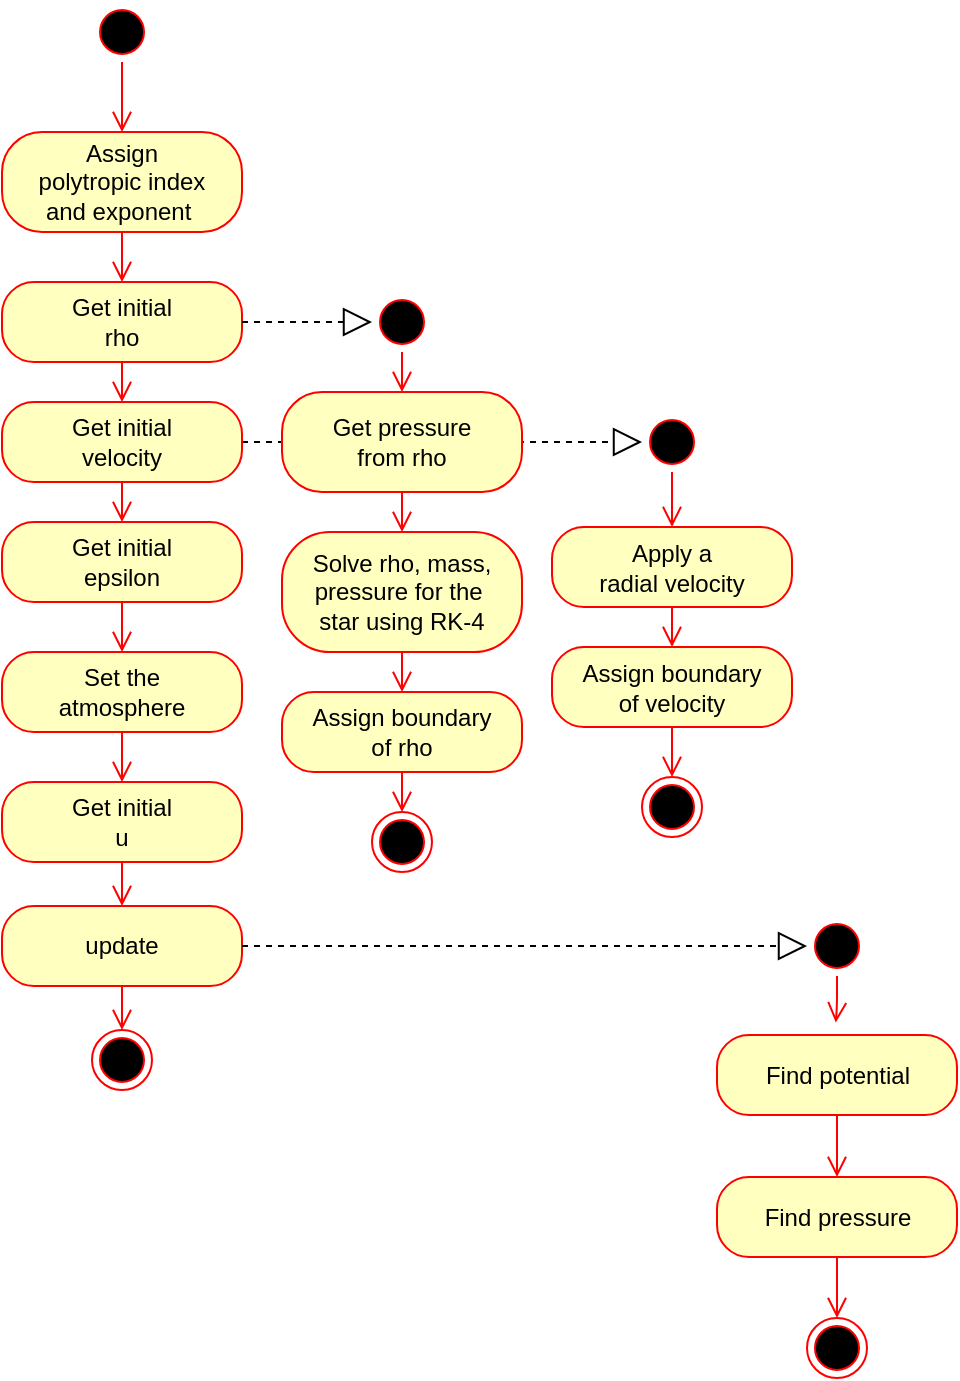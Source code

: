 <mxfile version="11.0.2" type="device"><diagram id="HJC59kZ3UDextgYYEqrs" name="Page-1"><mxGraphModel dx="1221" dy="646" grid="1" gridSize="10" guides="1" tooltips="1" connect="1" arrows="1" fold="1" page="1" pageScale="1" pageWidth="827" pageHeight="1169" math="0" shadow="0"><root><mxCell id="0"/><mxCell id="1" parent="0"/><mxCell id="UA2UZu3-s4ATLvxtOBce-9" value="" style="endArrow=block;dashed=1;endFill=0;endSize=12;html=1;exitX=1;exitY=0.5;exitDx=0;exitDy=0;entryX=0;entryY=0.5;entryDx=0;entryDy=0;" edge="1" parent="1" source="cPXW4X3ztxx6tl77pmaA-7" target="feuBrtXu7ykiKsnzivXw-1"><mxGeometry width="160" relative="1" as="geometry"><mxPoint x="470" y="210" as="sourcePoint"/><mxPoint x="630" y="210" as="targetPoint"/></mxGeometry></mxCell><mxCell id="cPXW4X3ztxx6tl77pmaA-1" value="" style="ellipse;html=1;shape=startState;fillColor=#000000;strokeColor=#ff0000;" parent="1" vertex="1"><mxGeometry x="200" y="51" width="30" height="30" as="geometry"/></mxCell><mxCell id="cPXW4X3ztxx6tl77pmaA-2" value="" style="edgeStyle=orthogonalEdgeStyle;html=1;verticalAlign=bottom;endArrow=open;endSize=8;strokeColor=#ff0000;entryX=0.5;entryY=0;entryDx=0;entryDy=0;" parent="1" source="cPXW4X3ztxx6tl77pmaA-1" target="cPXW4X3ztxx6tl77pmaA-3" edge="1"><mxGeometry relative="1" as="geometry"><mxPoint x="215" y="141" as="targetPoint"/></mxGeometry></mxCell><mxCell id="cPXW4X3ztxx6tl77pmaA-3" value="Assign&lt;br&gt;polytropic index&lt;br&gt;and exponent&amp;nbsp;" style="rounded=1;whiteSpace=wrap;html=1;arcSize=40;fontColor=#000000;fillColor=#ffffc0;strokeColor=#ff0000;" parent="1" vertex="1"><mxGeometry x="155" y="116" width="120" height="50" as="geometry"/></mxCell><mxCell id="cPXW4X3ztxx6tl77pmaA-4" value="" style="edgeStyle=orthogonalEdgeStyle;html=1;verticalAlign=bottom;endArrow=open;endSize=8;strokeColor=#ff0000;entryX=0.5;entryY=0;entryDx=0;entryDy=0;" parent="1" source="cPXW4X3ztxx6tl77pmaA-3" target="cPXW4X3ztxx6tl77pmaA-5" edge="1"><mxGeometry relative="1" as="geometry"><mxPoint x="215" y="271" as="targetPoint"/></mxGeometry></mxCell><mxCell id="cPXW4X3ztxx6tl77pmaA-5" value="Get initial&lt;br&gt;rho" style="rounded=1;whiteSpace=wrap;html=1;arcSize=40;fontColor=#000000;fillColor=#ffffc0;strokeColor=#ff0000;" parent="1" vertex="1"><mxGeometry x="155" y="191" width="120" height="40" as="geometry"/></mxCell><mxCell id="cPXW4X3ztxx6tl77pmaA-6" value="" style="edgeStyle=orthogonalEdgeStyle;html=1;verticalAlign=bottom;endArrow=open;endSize=8;strokeColor=#ff0000;entryX=0.5;entryY=0;entryDx=0;entryDy=0;" parent="1" source="cPXW4X3ztxx6tl77pmaA-5" target="cPXW4X3ztxx6tl77pmaA-7" edge="1"><mxGeometry relative="1" as="geometry"><mxPoint x="215" y="391" as="targetPoint"/></mxGeometry></mxCell><mxCell id="cPXW4X3ztxx6tl77pmaA-7" value="Get initial&lt;br&gt;velocity" style="rounded=1;whiteSpace=wrap;html=1;arcSize=40;fontColor=#000000;fillColor=#ffffc0;strokeColor=#ff0000;" parent="1" vertex="1"><mxGeometry x="155" y="251" width="120" height="40" as="geometry"/></mxCell><mxCell id="cPXW4X3ztxx6tl77pmaA-8" value="" style="edgeStyle=orthogonalEdgeStyle;html=1;verticalAlign=bottom;endArrow=open;endSize=8;strokeColor=#ff0000;entryX=0.5;entryY=0;entryDx=0;entryDy=0;" parent="1" source="cPXW4X3ztxx6tl77pmaA-7" target="cPXW4X3ztxx6tl77pmaA-9" edge="1"><mxGeometry relative="1" as="geometry"><mxPoint x="215" y="521" as="targetPoint"/></mxGeometry></mxCell><mxCell id="cPXW4X3ztxx6tl77pmaA-9" value="Get initial&lt;br&gt;epsilon" style="rounded=1;whiteSpace=wrap;html=1;arcSize=40;fontColor=#000000;fillColor=#ffffc0;strokeColor=#ff0000;" parent="1" vertex="1"><mxGeometry x="155" y="311" width="120" height="40" as="geometry"/></mxCell><mxCell id="cPXW4X3ztxx6tl77pmaA-10" value="" style="edgeStyle=orthogonalEdgeStyle;html=1;verticalAlign=bottom;endArrow=open;endSize=8;strokeColor=#ff0000;entryX=0.5;entryY=0;entryDx=0;entryDy=0;" parent="1" source="cPXW4X3ztxx6tl77pmaA-9" target="cPXW4X3ztxx6tl77pmaA-11" edge="1"><mxGeometry relative="1" as="geometry"><mxPoint x="215" y="651" as="targetPoint"/></mxGeometry></mxCell><mxCell id="cPXW4X3ztxx6tl77pmaA-11" value="Set the&lt;br&gt;atmosphere" style="rounded=1;whiteSpace=wrap;html=1;arcSize=40;fontColor=#000000;fillColor=#ffffc0;strokeColor=#ff0000;" parent="1" vertex="1"><mxGeometry x="155" y="376" width="120" height="40" as="geometry"/></mxCell><mxCell id="cPXW4X3ztxx6tl77pmaA-12" value="" style="edgeStyle=orthogonalEdgeStyle;html=1;verticalAlign=bottom;endArrow=open;endSize=8;strokeColor=#ff0000;entryX=0.5;entryY=0;entryDx=0;entryDy=0;" parent="1" source="cPXW4X3ztxx6tl77pmaA-11" target="cPXW4X3ztxx6tl77pmaA-13" edge="1"><mxGeometry relative="1" as="geometry"><mxPoint x="215" y="761" as="targetPoint"/></mxGeometry></mxCell><mxCell id="cPXW4X3ztxx6tl77pmaA-13" value="Get initial&lt;br&gt;u" style="rounded=1;whiteSpace=wrap;html=1;arcSize=40;fontColor=#000000;fillColor=#ffffc0;strokeColor=#ff0000;" parent="1" vertex="1"><mxGeometry x="155" y="441" width="120" height="40" as="geometry"/></mxCell><mxCell id="cPXW4X3ztxx6tl77pmaA-14" value="" style="edgeStyle=orthogonalEdgeStyle;html=1;verticalAlign=bottom;endArrow=open;endSize=8;strokeColor=#ff0000;entryX=0.5;entryY=0;entryDx=0;entryDy=0;" parent="1" source="cPXW4X3ztxx6tl77pmaA-13" target="cPXW4X3ztxx6tl77pmaA-15" edge="1"><mxGeometry relative="1" as="geometry"><mxPoint x="215" y="871" as="targetPoint"/></mxGeometry></mxCell><mxCell id="cPXW4X3ztxx6tl77pmaA-15" value="update" style="rounded=1;whiteSpace=wrap;html=1;arcSize=40;fontColor=#000000;fillColor=#ffffc0;strokeColor=#ff0000;" parent="1" vertex="1"><mxGeometry x="155" y="503" width="120" height="40" as="geometry"/></mxCell><mxCell id="cPXW4X3ztxx6tl77pmaA-16" value="" style="edgeStyle=orthogonalEdgeStyle;html=1;verticalAlign=bottom;endArrow=open;endSize=8;strokeColor=#ff0000;entryX=0.5;entryY=0;entryDx=0;entryDy=0;" parent="1" source="cPXW4X3ztxx6tl77pmaA-15" target="cPXW4X3ztxx6tl77pmaA-17" edge="1"><mxGeometry relative="1" as="geometry"><mxPoint x="215" y="991" as="targetPoint"/></mxGeometry></mxCell><mxCell id="cPXW4X3ztxx6tl77pmaA-17" value="" style="ellipse;html=1;shape=endState;fillColor=#000000;strokeColor=#ff0000;" parent="1" vertex="1"><mxGeometry x="200" y="565" width="30" height="30" as="geometry"/></mxCell><mxCell id="cPXW4X3ztxx6tl77pmaA-18" value="" style="ellipse;html=1;shape=startState;fillColor=#000000;strokeColor=#ff0000;" parent="1" vertex="1"><mxGeometry x="340" y="196" width="30" height="30" as="geometry"/></mxCell><mxCell id="cPXW4X3ztxx6tl77pmaA-19" value="" style="edgeStyle=orthogonalEdgeStyle;html=1;verticalAlign=bottom;endArrow=open;endSize=8;strokeColor=#ff0000;entryX=0.5;entryY=0;entryDx=0;entryDy=0;" parent="1" source="cPXW4X3ztxx6tl77pmaA-18" target="cPXW4X3ztxx6tl77pmaA-20" edge="1"><mxGeometry relative="1" as="geometry"><mxPoint x="355" y="283.5" as="targetPoint"/></mxGeometry></mxCell><mxCell id="cPXW4X3ztxx6tl77pmaA-20" value="Get pressure&lt;br&gt;from rho" style="rounded=1;whiteSpace=wrap;html=1;arcSize=40;fontColor=#000000;fillColor=#ffffc0;strokeColor=#ff0000;" parent="1" vertex="1"><mxGeometry x="295" y="246" width="120" height="50" as="geometry"/></mxCell><mxCell id="cPXW4X3ztxx6tl77pmaA-21" value="" style="edgeStyle=orthogonalEdgeStyle;html=1;verticalAlign=bottom;endArrow=open;endSize=8;strokeColor=#ff0000;entryX=0.5;entryY=0;entryDx=0;entryDy=0;" parent="1" source="cPXW4X3ztxx6tl77pmaA-20" target="cPXW4X3ztxx6tl77pmaA-24" edge="1"><mxGeometry relative="1" as="geometry"><mxPoint x="355" y="393.5" as="targetPoint"/></mxGeometry></mxCell><mxCell id="cPXW4X3ztxx6tl77pmaA-24" value="Solve rho, mass,&lt;br&gt;pressure for the&amp;nbsp;&lt;br&gt;star using RK-4" style="rounded=1;whiteSpace=wrap;html=1;arcSize=40;fontColor=#000000;fillColor=#ffffc0;strokeColor=#ff0000;" parent="1" vertex="1"><mxGeometry x="295" y="316" width="120" height="60" as="geometry"/></mxCell><mxCell id="cPXW4X3ztxx6tl77pmaA-25" value="" style="edgeStyle=orthogonalEdgeStyle;html=1;verticalAlign=bottom;endArrow=open;endSize=8;strokeColor=#ff0000;entryX=0.5;entryY=0;entryDx=0;entryDy=0;" parent="1" source="cPXW4X3ztxx6tl77pmaA-24" target="cPXW4X3ztxx6tl77pmaA-26" edge="1"><mxGeometry relative="1" as="geometry"><mxPoint x="355" y="513.5" as="targetPoint"/></mxGeometry></mxCell><mxCell id="cPXW4X3ztxx6tl77pmaA-26" value="Assign boundary&lt;br&gt;of rho" style="rounded=1;whiteSpace=wrap;html=1;arcSize=40;fontColor=#000000;fillColor=#ffffc0;strokeColor=#ff0000;" parent="1" vertex="1"><mxGeometry x="295" y="396" width="120" height="40" as="geometry"/></mxCell><mxCell id="cPXW4X3ztxx6tl77pmaA-27" value="" style="edgeStyle=orthogonalEdgeStyle;html=1;verticalAlign=bottom;endArrow=open;endSize=8;strokeColor=#ff0000;entryX=0.5;entryY=0;entryDx=0;entryDy=0;" parent="1" source="cPXW4X3ztxx6tl77pmaA-26" target="cPXW4X3ztxx6tl77pmaA-28" edge="1"><mxGeometry relative="1" as="geometry"><mxPoint x="355" y="633.5" as="targetPoint"/></mxGeometry></mxCell><mxCell id="cPXW4X3ztxx6tl77pmaA-28" value="" style="ellipse;html=1;shape=endState;fillColor=#000000;strokeColor=#ff0000;" parent="1" vertex="1"><mxGeometry x="340" y="456" width="30" height="30" as="geometry"/></mxCell><mxCell id="feuBrtXu7ykiKsnzivXw-1" value="" style="ellipse;html=1;shape=startState;fillColor=#000000;strokeColor=#ff0000;" parent="1" vertex="1"><mxGeometry x="475" y="256" width="30" height="30" as="geometry"/></mxCell><mxCell id="feuBrtXu7ykiKsnzivXw-2" value="" style="edgeStyle=orthogonalEdgeStyle;html=1;verticalAlign=bottom;endArrow=open;endSize=8;strokeColor=#ff0000;entryX=0.5;entryY=0;entryDx=0;entryDy=0;" parent="1" source="feuBrtXu7ykiKsnzivXw-1" target="feuBrtXu7ykiKsnzivXw-3" edge="1"><mxGeometry relative="1" as="geometry"><mxPoint x="490" y="348.5" as="targetPoint"/></mxGeometry></mxCell><mxCell id="feuBrtXu7ykiKsnzivXw-3" value="Apply a&lt;br&gt;radial velocity" style="rounded=1;whiteSpace=wrap;html=1;arcSize=40;fontColor=#000000;fillColor=#ffffc0;strokeColor=#ff0000;" parent="1" vertex="1"><mxGeometry x="430" y="313.5" width="120" height="40" as="geometry"/></mxCell><mxCell id="feuBrtXu7ykiKsnzivXw-4" value="" style="edgeStyle=orthogonalEdgeStyle;html=1;verticalAlign=bottom;endArrow=open;endSize=8;strokeColor=#ff0000;entryX=0.5;entryY=0;entryDx=0;entryDy=0;" parent="1" source="feuBrtXu7ykiKsnzivXw-3" target="feuBrtXu7ykiKsnzivXw-5" edge="1"><mxGeometry relative="1" as="geometry"><mxPoint x="490" y="401" as="targetPoint"/></mxGeometry></mxCell><mxCell id="feuBrtXu7ykiKsnzivXw-5" value="Assign boundary&lt;br&gt;of velocity" style="rounded=1;whiteSpace=wrap;html=1;arcSize=40;fontColor=#000000;fillColor=#ffffc0;strokeColor=#ff0000;" parent="1" vertex="1"><mxGeometry x="430" y="373.5" width="120" height="40" as="geometry"/></mxCell><mxCell id="feuBrtXu7ykiKsnzivXw-6" value="" style="edgeStyle=orthogonalEdgeStyle;html=1;verticalAlign=bottom;endArrow=open;endSize=8;strokeColor=#ff0000;entryX=0.5;entryY=0;entryDx=0;entryDy=0;" parent="1" source="feuBrtXu7ykiKsnzivXw-5" target="feuBrtXu7ykiKsnzivXw-7" edge="1"><mxGeometry relative="1" as="geometry"><mxPoint x="490" y="508.5" as="targetPoint"/></mxGeometry></mxCell><mxCell id="feuBrtXu7ykiKsnzivXw-7" value="" style="ellipse;html=1;shape=endState;fillColor=#000000;strokeColor=#ff0000;" parent="1" vertex="1"><mxGeometry x="475" y="438.5" width="30" height="30" as="geometry"/></mxCell><mxCell id="UA2UZu3-s4ATLvxtOBce-1" value="" style="ellipse;html=1;shape=startState;fillColor=#000000;strokeColor=#ff0000;" vertex="1" parent="1"><mxGeometry x="557.5" y="508" width="30" height="30" as="geometry"/></mxCell><mxCell id="UA2UZu3-s4ATLvxtOBce-2" value="" style="edgeStyle=orthogonalEdgeStyle;html=1;verticalAlign=bottom;endArrow=open;endSize=8;strokeColor=#ff0000;entryX=0.495;entryY=-0.155;entryDx=0;entryDy=0;entryPerimeter=0;" edge="1" source="UA2UZu3-s4ATLvxtOBce-1" parent="1" target="UA2UZu3-s4ATLvxtOBce-3"><mxGeometry relative="1" as="geometry"><mxPoint x="572.5" y="593" as="targetPoint"/></mxGeometry></mxCell><mxCell id="UA2UZu3-s4ATLvxtOBce-3" value="Find potential" style="rounded=1;whiteSpace=wrap;html=1;arcSize=40;fontColor=#000000;fillColor=#ffffc0;strokeColor=#ff0000;" vertex="1" parent="1"><mxGeometry x="512.5" y="567.5" width="120" height="40" as="geometry"/></mxCell><mxCell id="UA2UZu3-s4ATLvxtOBce-4" value="" style="edgeStyle=orthogonalEdgeStyle;html=1;verticalAlign=bottom;endArrow=open;endSize=8;strokeColor=#ff0000;entryX=0.5;entryY=0;entryDx=0;entryDy=0;" edge="1" source="UA2UZu3-s4ATLvxtOBce-3" parent="1" target="UA2UZu3-s4ATLvxtOBce-5"><mxGeometry relative="1" as="geometry"><mxPoint x="572.5" y="711" as="targetPoint"/></mxGeometry></mxCell><mxCell id="UA2UZu3-s4ATLvxtOBce-5" value="Find pressure" style="rounded=1;whiteSpace=wrap;html=1;arcSize=40;fontColor=#000000;fillColor=#ffffc0;strokeColor=#ff0000;" vertex="1" parent="1"><mxGeometry x="512.5" y="638.5" width="120" height="40" as="geometry"/></mxCell><mxCell id="UA2UZu3-s4ATLvxtOBce-6" value="" style="edgeStyle=orthogonalEdgeStyle;html=1;verticalAlign=bottom;endArrow=open;endSize=8;strokeColor=#ff0000;entryX=0.5;entryY=0;entryDx=0;entryDy=0;" edge="1" source="UA2UZu3-s4ATLvxtOBce-5" parent="1" target="UA2UZu3-s4ATLvxtOBce-7"><mxGeometry relative="1" as="geometry"><mxPoint x="572.5" y="851" as="targetPoint"/></mxGeometry></mxCell><mxCell id="UA2UZu3-s4ATLvxtOBce-7" value="" style="ellipse;html=1;shape=endState;fillColor=#000000;strokeColor=#ff0000;" vertex="1" parent="1"><mxGeometry x="557.5" y="709" width="30" height="30" as="geometry"/></mxCell><mxCell id="UA2UZu3-s4ATLvxtOBce-8" value="" style="endArrow=block;dashed=1;endFill=0;endSize=12;html=1;exitX=1;exitY=0.5;exitDx=0;exitDy=0;entryX=0;entryY=0.5;entryDx=0;entryDy=0;" edge="1" parent="1" source="cPXW4X3ztxx6tl77pmaA-5" target="cPXW4X3ztxx6tl77pmaA-18"><mxGeometry width="160" relative="1" as="geometry"><mxPoint x="290" y="160" as="sourcePoint"/><mxPoint x="450" y="160" as="targetPoint"/></mxGeometry></mxCell><mxCell id="UA2UZu3-s4ATLvxtOBce-10" value="" style="endArrow=block;dashed=1;endFill=0;endSize=12;html=1;exitX=1;exitY=0.5;exitDx=0;exitDy=0;entryX=0;entryY=0.5;entryDx=0;entryDy=0;" edge="1" parent="1" source="cPXW4X3ztxx6tl77pmaA-15" target="UA2UZu3-s4ATLvxtOBce-1"><mxGeometry width="160" relative="1" as="geometry"><mxPoint x="330" y="520" as="sourcePoint"/><mxPoint x="490" y="520" as="targetPoint"/></mxGeometry></mxCell></root></mxGraphModel></diagram></mxfile>